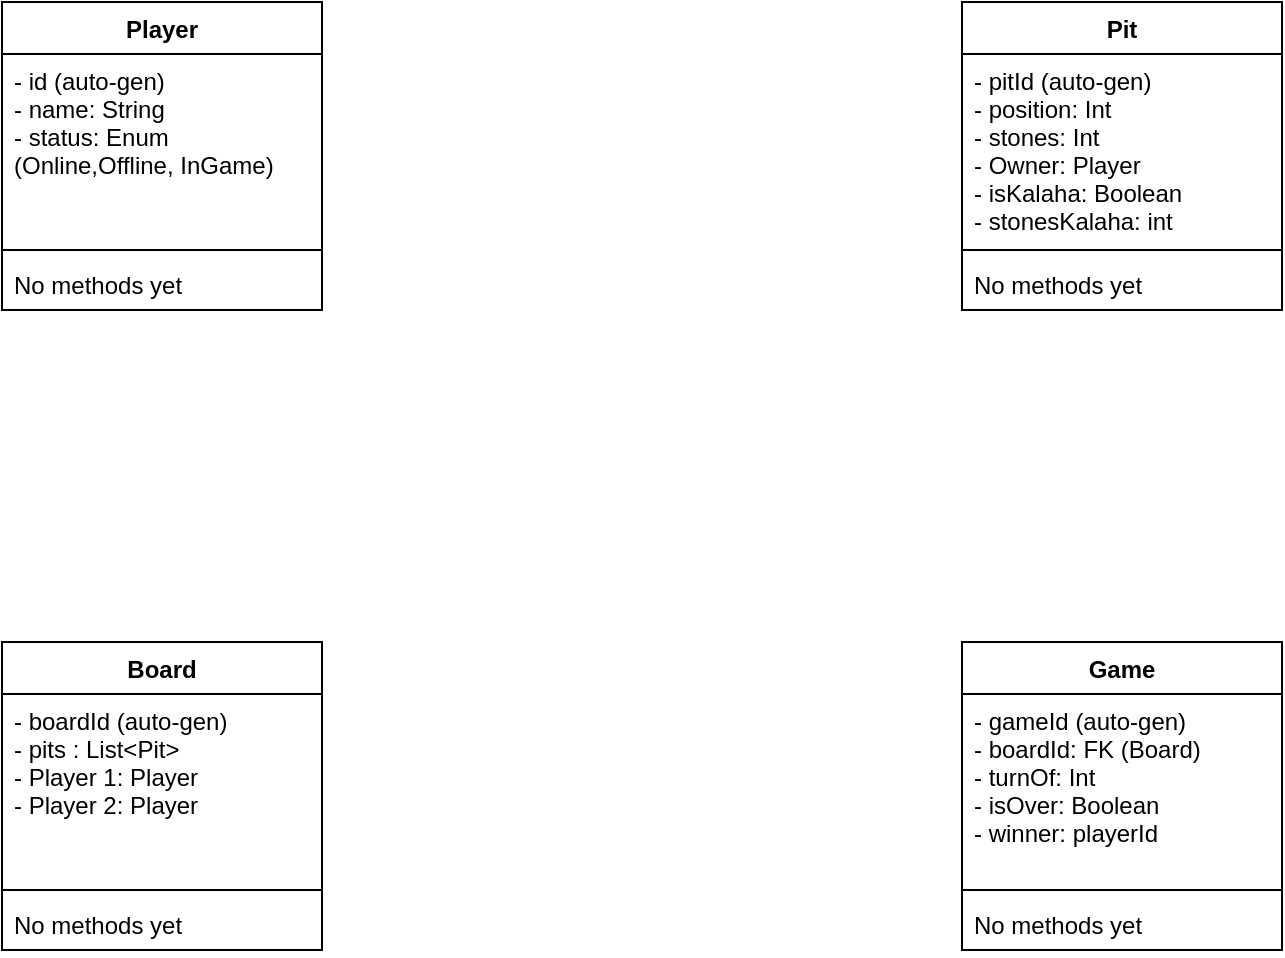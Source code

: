 <mxfile version="13.7.5" type="device"><diagram id="o8xnzY0RjD-79pYBSl1T" name="Page-1"><mxGraphModel dx="1038" dy="556" grid="1" gridSize="10" guides="1" tooltips="1" connect="1" arrows="1" fold="1" page="1" pageScale="1" pageWidth="827" pageHeight="1169" math="0" shadow="0"><root><mxCell id="0"/><mxCell id="1" parent="0"/><mxCell id="FUqWMZyHFXKLx1EeVFn5-1" value="Player" style="swimlane;fontStyle=1;align=center;verticalAlign=top;childLayout=stackLayout;horizontal=1;startSize=26;horizontalStack=0;resizeParent=1;resizeParentMax=0;resizeLast=0;collapsible=1;marginBottom=0;" parent="1" vertex="1"><mxGeometry x="40" y="40" width="160" height="154" as="geometry"/></mxCell><mxCell id="FUqWMZyHFXKLx1EeVFn5-2" value="- id (auto-gen)&#10;- name: String&#10;- status: Enum &#10;(Online,Offline, InGame)" style="text;strokeColor=none;fillColor=none;align=left;verticalAlign=top;spacingLeft=4;spacingRight=4;overflow=hidden;rotatable=0;points=[[0,0.5],[1,0.5]];portConstraint=eastwest;" parent="FUqWMZyHFXKLx1EeVFn5-1" vertex="1"><mxGeometry y="26" width="160" height="94" as="geometry"/></mxCell><mxCell id="FUqWMZyHFXKLx1EeVFn5-3" value="" style="line;strokeWidth=1;fillColor=none;align=left;verticalAlign=middle;spacingTop=-1;spacingLeft=3;spacingRight=3;rotatable=0;labelPosition=right;points=[];portConstraint=eastwest;" parent="FUqWMZyHFXKLx1EeVFn5-1" vertex="1"><mxGeometry y="120" width="160" height="8" as="geometry"/></mxCell><mxCell id="FUqWMZyHFXKLx1EeVFn5-4" value="No methods yet" style="text;strokeColor=none;fillColor=none;align=left;verticalAlign=top;spacingLeft=4;spacingRight=4;overflow=hidden;rotatable=0;points=[[0,0.5],[1,0.5]];portConstraint=eastwest;" parent="FUqWMZyHFXKLx1EeVFn5-1" vertex="1"><mxGeometry y="128" width="160" height="26" as="geometry"/></mxCell><mxCell id="FUqWMZyHFXKLx1EeVFn5-9" value="Board" style="swimlane;fontStyle=1;align=center;verticalAlign=top;childLayout=stackLayout;horizontal=1;startSize=26;horizontalStack=0;resizeParent=1;resizeParentMax=0;resizeLast=0;collapsible=1;marginBottom=0;" parent="1" vertex="1"><mxGeometry x="40" y="360" width="160" height="154" as="geometry"/></mxCell><mxCell id="FUqWMZyHFXKLx1EeVFn5-10" value="- boardId (auto-gen)&#10;- pits : List&lt;Pit&gt;&#10;- Player 1: Player&#10;- Player 2: Player" style="text;strokeColor=none;fillColor=none;align=left;verticalAlign=top;spacingLeft=4;spacingRight=4;overflow=hidden;rotatable=0;points=[[0,0.5],[1,0.5]];portConstraint=eastwest;" parent="FUqWMZyHFXKLx1EeVFn5-9" vertex="1"><mxGeometry y="26" width="160" height="94" as="geometry"/></mxCell><mxCell id="FUqWMZyHFXKLx1EeVFn5-11" value="" style="line;strokeWidth=1;fillColor=none;align=left;verticalAlign=middle;spacingTop=-1;spacingLeft=3;spacingRight=3;rotatable=0;labelPosition=right;points=[];portConstraint=eastwest;" parent="FUqWMZyHFXKLx1EeVFn5-9" vertex="1"><mxGeometry y="120" width="160" height="8" as="geometry"/></mxCell><mxCell id="FUqWMZyHFXKLx1EeVFn5-12" value="No methods yet" style="text;strokeColor=none;fillColor=none;align=left;verticalAlign=top;spacingLeft=4;spacingRight=4;overflow=hidden;rotatable=0;points=[[0,0.5],[1,0.5]];portConstraint=eastwest;" parent="FUqWMZyHFXKLx1EeVFn5-9" vertex="1"><mxGeometry y="128" width="160" height="26" as="geometry"/></mxCell><mxCell id="FUqWMZyHFXKLx1EeVFn5-13" value="Game" style="swimlane;fontStyle=1;align=center;verticalAlign=top;childLayout=stackLayout;horizontal=1;startSize=26;horizontalStack=0;resizeParent=1;resizeParentMax=0;resizeLast=0;collapsible=1;marginBottom=0;" parent="1" vertex="1"><mxGeometry x="520" y="360" width="160" height="154" as="geometry"/></mxCell><mxCell id="FUqWMZyHFXKLx1EeVFn5-14" value="- gameId (auto-gen)&#10;- boardId: FK (Board)&#10;- turnOf: Int&#10;- isOver: Boolean&#10;- winner: playerId" style="text;strokeColor=none;fillColor=none;align=left;verticalAlign=top;spacingLeft=4;spacingRight=4;overflow=hidden;rotatable=0;points=[[0,0.5],[1,0.5]];portConstraint=eastwest;" parent="FUqWMZyHFXKLx1EeVFn5-13" vertex="1"><mxGeometry y="26" width="160" height="94" as="geometry"/></mxCell><mxCell id="FUqWMZyHFXKLx1EeVFn5-15" value="" style="line;strokeWidth=1;fillColor=none;align=left;verticalAlign=middle;spacingTop=-1;spacingLeft=3;spacingRight=3;rotatable=0;labelPosition=right;points=[];portConstraint=eastwest;" parent="FUqWMZyHFXKLx1EeVFn5-13" vertex="1"><mxGeometry y="120" width="160" height="8" as="geometry"/></mxCell><mxCell id="FUqWMZyHFXKLx1EeVFn5-16" value="No methods yet" style="text;strokeColor=none;fillColor=none;align=left;verticalAlign=top;spacingLeft=4;spacingRight=4;overflow=hidden;rotatable=0;points=[[0,0.5],[1,0.5]];portConstraint=eastwest;" parent="FUqWMZyHFXKLx1EeVFn5-13" vertex="1"><mxGeometry y="128" width="160" height="26" as="geometry"/></mxCell><mxCell id="FUqWMZyHFXKLx1EeVFn5-5" value="Pit" style="swimlane;fontStyle=1;align=center;verticalAlign=top;childLayout=stackLayout;horizontal=1;startSize=26;horizontalStack=0;resizeParent=1;resizeParentMax=0;resizeLast=0;collapsible=1;marginBottom=0;" parent="1" vertex="1"><mxGeometry x="520" y="40" width="160" height="154" as="geometry"/></mxCell><mxCell id="FUqWMZyHFXKLx1EeVFn5-6" value="- pitId (auto-gen)&#10;- position: Int&#10;- stones: Int&#10;- Owner: Player&#10;- isKalaha: Boolean&#10;- stonesKalaha: int" style="text;strokeColor=none;fillColor=none;align=left;verticalAlign=top;spacingLeft=4;spacingRight=4;overflow=hidden;rotatable=0;points=[[0,0.5],[1,0.5]];portConstraint=eastwest;" parent="FUqWMZyHFXKLx1EeVFn5-5" vertex="1"><mxGeometry y="26" width="160" height="94" as="geometry"/></mxCell><mxCell id="FUqWMZyHFXKLx1EeVFn5-7" value="" style="line;strokeWidth=1;fillColor=none;align=left;verticalAlign=middle;spacingTop=-1;spacingLeft=3;spacingRight=3;rotatable=0;labelPosition=right;points=[];portConstraint=eastwest;" parent="FUqWMZyHFXKLx1EeVFn5-5" vertex="1"><mxGeometry y="120" width="160" height="8" as="geometry"/></mxCell><mxCell id="FUqWMZyHFXKLx1EeVFn5-8" value="No methods yet" style="text;strokeColor=none;fillColor=none;align=left;verticalAlign=top;spacingLeft=4;spacingRight=4;overflow=hidden;rotatable=0;points=[[0,0.5],[1,0.5]];portConstraint=eastwest;" parent="FUqWMZyHFXKLx1EeVFn5-5" vertex="1"><mxGeometry y="128" width="160" height="26" as="geometry"/></mxCell></root></mxGraphModel></diagram></mxfile>